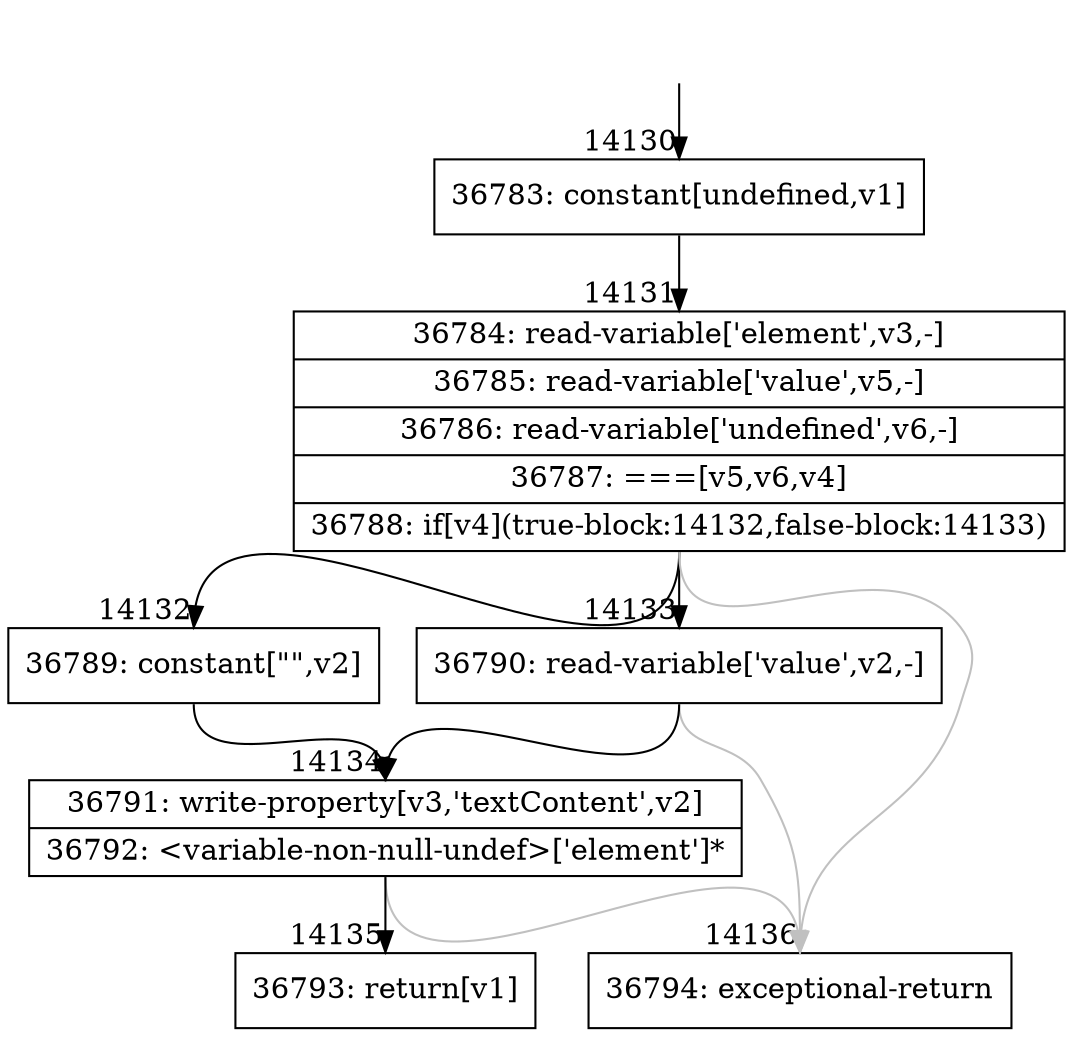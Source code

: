 digraph {
rankdir="TD"
BB_entry1114[shape=none,label=""];
BB_entry1114 -> BB14130 [tailport=s, headport=n, headlabel="    14130"]
BB14130 [shape=record label="{36783: constant[undefined,v1]}" ] 
BB14130 -> BB14131 [tailport=s, headport=n, headlabel="      14131"]
BB14131 [shape=record label="{36784: read-variable['element',v3,-]|36785: read-variable['value',v5,-]|36786: read-variable['undefined',v6,-]|36787: ===[v5,v6,v4]|36788: if[v4](true-block:14132,false-block:14133)}" ] 
BB14131 -> BB14132 [tailport=s, headport=n, headlabel="      14132"]
BB14131 -> BB14133 [tailport=s, headport=n, headlabel="      14133"]
BB14131 -> BB14136 [tailport=s, headport=n, color=gray, headlabel="      14136"]
BB14132 [shape=record label="{36789: constant[\"\",v2]}" ] 
BB14132 -> BB14134 [tailport=s, headport=n, headlabel="      14134"]
BB14133 [shape=record label="{36790: read-variable['value',v2,-]}" ] 
BB14133 -> BB14134 [tailport=s, headport=n]
BB14133 -> BB14136 [tailport=s, headport=n, color=gray]
BB14134 [shape=record label="{36791: write-property[v3,'textContent',v2]|36792: \<variable-non-null-undef\>['element']*}" ] 
BB14134 -> BB14135 [tailport=s, headport=n, headlabel="      14135"]
BB14134 -> BB14136 [tailport=s, headport=n, color=gray]
BB14135 [shape=record label="{36793: return[v1]}" ] 
BB14136 [shape=record label="{36794: exceptional-return}" ] 
//#$~ 22222
}
